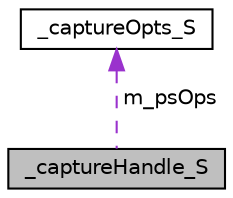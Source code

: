 digraph "_captureHandle_S"
{
  edge [fontname="Helvetica",fontsize="10",labelfontname="Helvetica",labelfontsize="10"];
  node [fontname="Helvetica",fontsize="10",shape=record];
  Node1 [label="_captureHandle_S",height=0.2,width=0.4,color="black", fillcolor="grey75", style="filled" fontcolor="black"];
  Node2 -> Node1 [dir="back",color="darkorchid3",fontsize="10",style="dashed",label=" m_psOps" ,fontname="Helvetica"];
  Node2 [label="_captureOpts_S",height=0.2,width=0.4,color="black", fillcolor="white", style="filled",URL="$struct__captureOpts__S.html",tooltip="video capture operations "];
}
